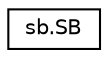digraph "Graphical Class Hierarchy"
{
 // LATEX_PDF_SIZE
  edge [fontname="Helvetica",fontsize="10",labelfontname="Helvetica",labelfontsize="10"];
  node [fontname="Helvetica",fontsize="10",shape=record];
  rankdir="LR";
  Node0 [label="sb.SB",height=0.2,width=0.4,color="black", fillcolor="white", style="filled",URL="$classsb_1_1_s_b.html",tooltip=" "];
}

